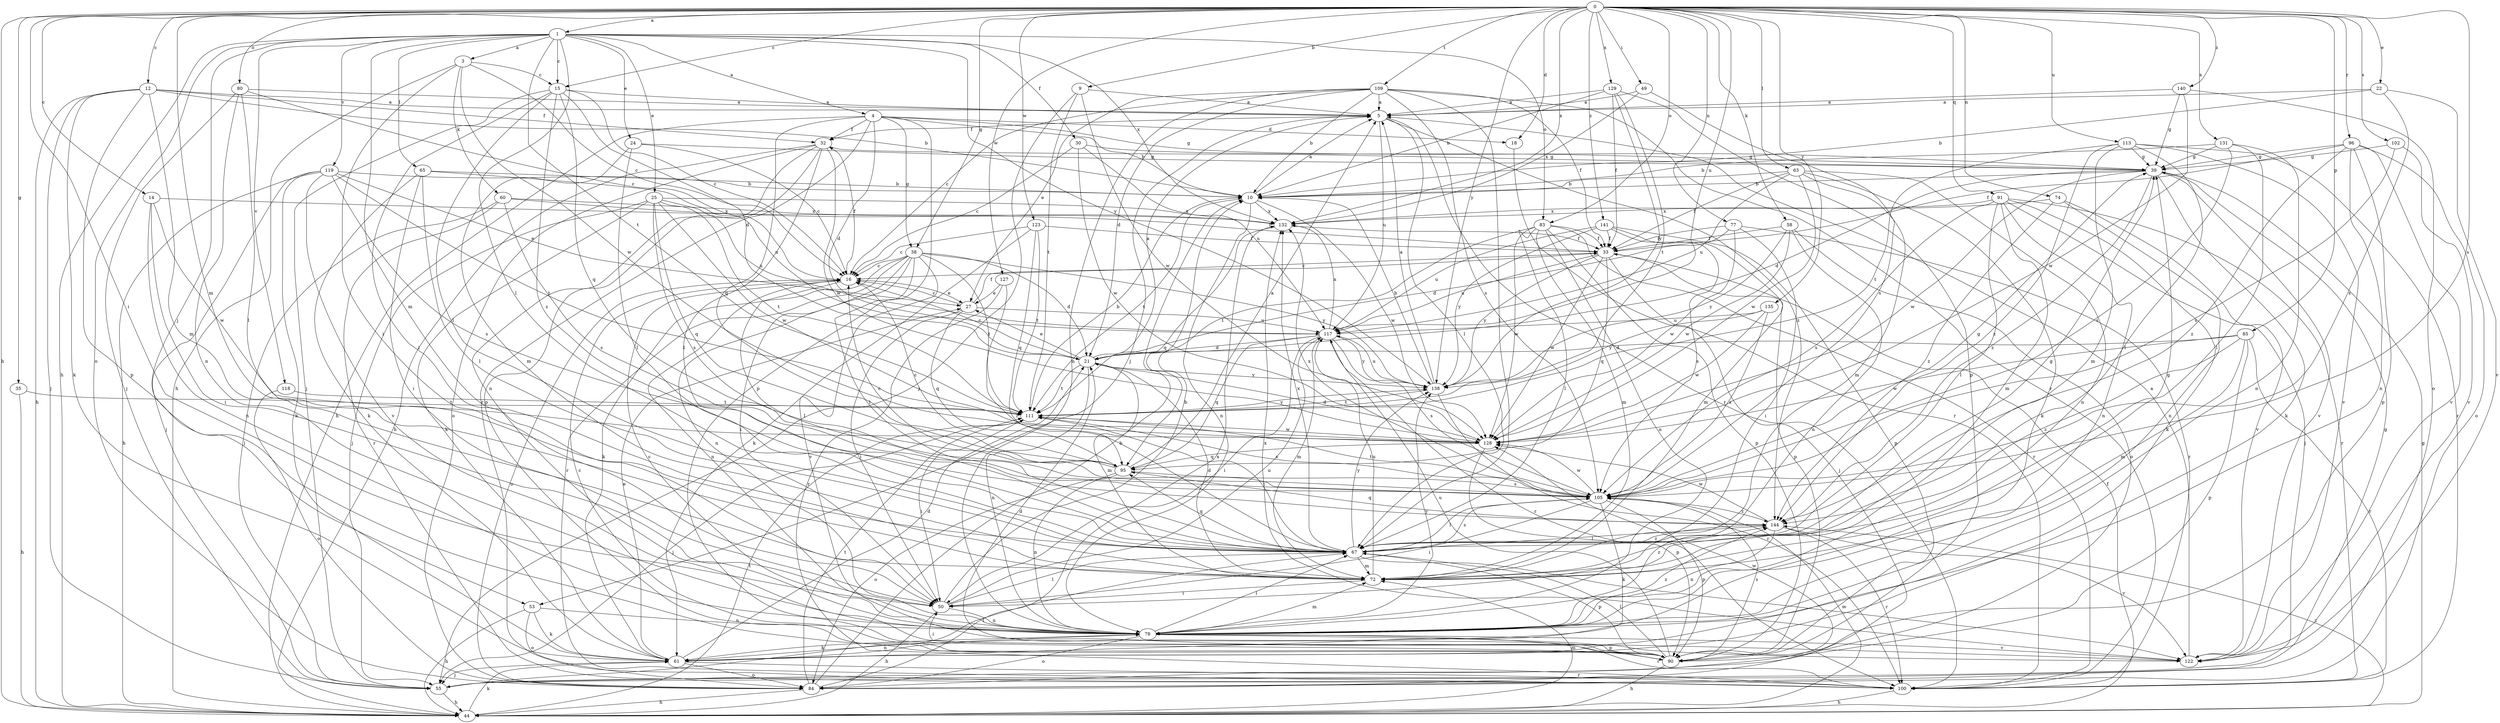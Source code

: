 strict digraph  {
0;
1;
3;
4;
5;
9;
10;
12;
14;
15;
16;
18;
21;
22;
24;
25;
27;
30;
32;
33;
35;
38;
39;
44;
49;
50;
53;
55;
58;
60;
61;
63;
65;
67;
72;
74;
77;
78;
80;
83;
84;
85;
90;
91;
95;
96;
100;
102;
105;
109;
111;
113;
117;
118;
119;
122;
123;
127;
128;
129;
131;
132;
135;
138;
140;
141;
144;
0 -> 1  [label=a];
0 -> 9  [label=b];
0 -> 12  [label=c];
0 -> 14  [label=c];
0 -> 15  [label=c];
0 -> 18  [label=d];
0 -> 22  [label=e];
0 -> 35  [label=g];
0 -> 38  [label=g];
0 -> 44  [label=h];
0 -> 49  [label=i];
0 -> 50  [label=i];
0 -> 58  [label=k];
0 -> 63  [label=l];
0 -> 72  [label=m];
0 -> 74  [label=n];
0 -> 77  [label=n];
0 -> 80  [label=o];
0 -> 83  [label=o];
0 -> 85  [label=p];
0 -> 91  [label=q];
0 -> 96  [label=r];
0 -> 102  [label=s];
0 -> 105  [label=s];
0 -> 109  [label=t];
0 -> 113  [label=u];
0 -> 117  [label=u];
0 -> 123  [label=w];
0 -> 127  [label=w];
0 -> 129  [label=x];
0 -> 131  [label=x];
0 -> 132  [label=x];
0 -> 135  [label=y];
0 -> 138  [label=y];
0 -> 140  [label=z];
0 -> 141  [label=z];
1 -> 3  [label=a];
1 -> 4  [label=a];
1 -> 15  [label=c];
1 -> 24  [label=e];
1 -> 25  [label=e];
1 -> 30  [label=f];
1 -> 44  [label=h];
1 -> 53  [label=j];
1 -> 65  [label=l];
1 -> 67  [label=l];
1 -> 72  [label=m];
1 -> 83  [label=o];
1 -> 84  [label=o];
1 -> 111  [label=t];
1 -> 118  [label=v];
1 -> 119  [label=v];
1 -> 132  [label=x];
1 -> 138  [label=y];
3 -> 15  [label=c];
3 -> 16  [label=c];
3 -> 44  [label=h];
3 -> 50  [label=i];
3 -> 60  [label=k];
3 -> 128  [label=w];
4 -> 10  [label=b];
4 -> 18  [label=d];
4 -> 21  [label=d];
4 -> 32  [label=f];
4 -> 38  [label=g];
4 -> 39  [label=g];
4 -> 44  [label=h];
4 -> 90  [label=p];
4 -> 95  [label=q];
4 -> 100  [label=r];
5 -> 32  [label=f];
5 -> 53  [label=j];
5 -> 67  [label=l];
5 -> 100  [label=r];
5 -> 117  [label=u];
5 -> 144  [label=z];
9 -> 5  [label=a];
9 -> 55  [label=j];
9 -> 111  [label=t];
9 -> 128  [label=w];
10 -> 5  [label=a];
10 -> 78  [label=n];
10 -> 111  [label=t];
10 -> 128  [label=w];
10 -> 132  [label=x];
12 -> 5  [label=a];
12 -> 10  [label=b];
12 -> 32  [label=f];
12 -> 44  [label=h];
12 -> 55  [label=j];
12 -> 61  [label=k];
12 -> 72  [label=m];
12 -> 90  [label=p];
14 -> 50  [label=i];
14 -> 78  [label=n];
14 -> 128  [label=w];
14 -> 132  [label=x];
15 -> 5  [label=a];
15 -> 16  [label=c];
15 -> 21  [label=d];
15 -> 50  [label=i];
15 -> 55  [label=j];
15 -> 67  [label=l];
15 -> 95  [label=q];
15 -> 144  [label=z];
16 -> 27  [label=e];
16 -> 32  [label=f];
16 -> 67  [label=l];
16 -> 78  [label=n];
16 -> 84  [label=o];
18 -> 100  [label=r];
21 -> 5  [label=a];
21 -> 16  [label=c];
21 -> 27  [label=e];
21 -> 72  [label=m];
21 -> 78  [label=n];
21 -> 111  [label=t];
21 -> 138  [label=y];
22 -> 5  [label=a];
22 -> 10  [label=b];
22 -> 105  [label=s];
22 -> 122  [label=v];
24 -> 16  [label=c];
24 -> 39  [label=g];
24 -> 67  [label=l];
24 -> 72  [label=m];
25 -> 55  [label=j];
25 -> 61  [label=k];
25 -> 95  [label=q];
25 -> 105  [label=s];
25 -> 111  [label=t];
25 -> 117  [label=u];
25 -> 128  [label=w];
25 -> 132  [label=x];
27 -> 16  [label=c];
27 -> 33  [label=f];
27 -> 50  [label=i];
27 -> 95  [label=q];
27 -> 117  [label=u];
30 -> 16  [label=c];
30 -> 39  [label=g];
30 -> 117  [label=u];
30 -> 128  [label=w];
32 -> 39  [label=g];
32 -> 44  [label=h];
32 -> 67  [label=l];
32 -> 78  [label=n];
32 -> 84  [label=o];
32 -> 90  [label=p];
32 -> 128  [label=w];
33 -> 16  [label=c];
33 -> 55  [label=j];
33 -> 90  [label=p];
33 -> 95  [label=q];
33 -> 117  [label=u];
33 -> 128  [label=w];
33 -> 138  [label=y];
35 -> 44  [label=h];
35 -> 111  [label=t];
38 -> 16  [label=c];
38 -> 21  [label=d];
38 -> 50  [label=i];
38 -> 61  [label=k];
38 -> 67  [label=l];
38 -> 78  [label=n];
38 -> 100  [label=r];
38 -> 111  [label=t];
38 -> 122  [label=v];
38 -> 138  [label=y];
39 -> 10  [label=b];
39 -> 21  [label=d];
39 -> 61  [label=k];
39 -> 122  [label=v];
39 -> 128  [label=w];
39 -> 144  [label=z];
44 -> 33  [label=f];
44 -> 39  [label=g];
44 -> 61  [label=k];
44 -> 72  [label=m];
44 -> 105  [label=s];
44 -> 111  [label=t];
44 -> 144  [label=z];
49 -> 5  [label=a];
49 -> 105  [label=s];
49 -> 132  [label=x];
50 -> 10  [label=b];
50 -> 44  [label=h];
50 -> 67  [label=l];
50 -> 78  [label=n];
50 -> 117  [label=u];
53 -> 44  [label=h];
53 -> 61  [label=k];
53 -> 78  [label=n];
53 -> 84  [label=o];
55 -> 39  [label=g];
55 -> 44  [label=h];
55 -> 67  [label=l];
58 -> 33  [label=f];
58 -> 78  [label=n];
58 -> 84  [label=o];
58 -> 128  [label=w];
58 -> 138  [label=y];
60 -> 33  [label=f];
60 -> 55  [label=j];
60 -> 100  [label=r];
60 -> 105  [label=s];
60 -> 132  [label=x];
61 -> 21  [label=d];
61 -> 27  [label=e];
61 -> 55  [label=j];
61 -> 78  [label=n];
61 -> 84  [label=o];
61 -> 100  [label=r];
63 -> 10  [label=b];
63 -> 33  [label=f];
63 -> 61  [label=k];
63 -> 72  [label=m];
63 -> 78  [label=n];
63 -> 117  [label=u];
63 -> 128  [label=w];
65 -> 10  [label=b];
65 -> 50  [label=i];
65 -> 61  [label=k];
65 -> 67  [label=l];
65 -> 117  [label=u];
67 -> 39  [label=g];
67 -> 72  [label=m];
67 -> 90  [label=p];
67 -> 95  [label=q];
67 -> 105  [label=s];
67 -> 111  [label=t];
67 -> 122  [label=v];
67 -> 132  [label=x];
67 -> 138  [label=y];
67 -> 144  [label=z];
72 -> 21  [label=d];
72 -> 39  [label=g];
72 -> 50  [label=i];
72 -> 117  [label=u];
72 -> 144  [label=z];
74 -> 78  [label=n];
74 -> 122  [label=v];
74 -> 132  [label=x];
74 -> 144  [label=z];
77 -> 21  [label=d];
77 -> 33  [label=f];
77 -> 50  [label=i];
77 -> 100  [label=r];
77 -> 128  [label=w];
78 -> 16  [label=c];
78 -> 61  [label=k];
78 -> 67  [label=l];
78 -> 72  [label=m];
78 -> 84  [label=o];
78 -> 90  [label=p];
78 -> 100  [label=r];
78 -> 122  [label=v];
78 -> 138  [label=y];
78 -> 144  [label=z];
80 -> 5  [label=a];
80 -> 16  [label=c];
80 -> 55  [label=j];
80 -> 67  [label=l];
80 -> 78  [label=n];
83 -> 33  [label=f];
83 -> 67  [label=l];
83 -> 72  [label=m];
83 -> 78  [label=n];
83 -> 90  [label=p];
83 -> 100  [label=r];
83 -> 111  [label=t];
83 -> 128  [label=w];
84 -> 10  [label=b];
84 -> 44  [label=h];
84 -> 111  [label=t];
84 -> 128  [label=w];
84 -> 132  [label=x];
85 -> 21  [label=d];
85 -> 72  [label=m];
85 -> 90  [label=p];
85 -> 100  [label=r];
85 -> 128  [label=w];
85 -> 144  [label=z];
90 -> 16  [label=c];
90 -> 21  [label=d];
90 -> 44  [label=h];
90 -> 50  [label=i];
90 -> 67  [label=l];
90 -> 105  [label=s];
90 -> 117  [label=u];
91 -> 55  [label=j];
91 -> 61  [label=k];
91 -> 67  [label=l];
91 -> 72  [label=m];
91 -> 78  [label=n];
91 -> 100  [label=r];
91 -> 105  [label=s];
91 -> 132  [label=x];
95 -> 5  [label=a];
95 -> 16  [label=c];
95 -> 78  [label=n];
95 -> 84  [label=o];
95 -> 105  [label=s];
96 -> 33  [label=f];
96 -> 39  [label=g];
96 -> 78  [label=n];
96 -> 84  [label=o];
96 -> 90  [label=p];
96 -> 122  [label=v];
96 -> 144  [label=z];
100 -> 44  [label=h];
102 -> 39  [label=g];
102 -> 105  [label=s];
102 -> 122  [label=v];
105 -> 16  [label=c];
105 -> 39  [label=g];
105 -> 50  [label=i];
105 -> 61  [label=k];
105 -> 67  [label=l];
105 -> 90  [label=p];
105 -> 111  [label=t];
105 -> 128  [label=w];
105 -> 132  [label=x];
105 -> 144  [label=z];
109 -> 5  [label=a];
109 -> 10  [label=b];
109 -> 16  [label=c];
109 -> 21  [label=d];
109 -> 27  [label=e];
109 -> 33  [label=f];
109 -> 67  [label=l];
109 -> 78  [label=n];
109 -> 100  [label=r];
109 -> 105  [label=s];
111 -> 10  [label=b];
111 -> 50  [label=i];
111 -> 55  [label=j];
111 -> 105  [label=s];
111 -> 128  [label=w];
111 -> 138  [label=y];
113 -> 39  [label=g];
113 -> 67  [label=l];
113 -> 72  [label=m];
113 -> 100  [label=r];
113 -> 111  [label=t];
113 -> 122  [label=v];
113 -> 144  [label=z];
117 -> 21  [label=d];
117 -> 50  [label=i];
117 -> 72  [label=m];
117 -> 95  [label=q];
117 -> 100  [label=r];
117 -> 105  [label=s];
117 -> 132  [label=x];
117 -> 138  [label=y];
118 -> 84  [label=o];
118 -> 111  [label=t];
119 -> 10  [label=b];
119 -> 27  [label=e];
119 -> 44  [label=h];
119 -> 55  [label=j];
119 -> 61  [label=k];
119 -> 105  [label=s];
119 -> 111  [label=t];
119 -> 122  [label=v];
122 -> 5  [label=a];
122 -> 132  [label=x];
123 -> 16  [label=c];
123 -> 33  [label=f];
123 -> 61  [label=k];
123 -> 95  [label=q];
123 -> 111  [label=t];
127 -> 27  [label=e];
127 -> 67  [label=l];
127 -> 100  [label=r];
128 -> 21  [label=d];
128 -> 90  [label=p];
128 -> 95  [label=q];
129 -> 5  [label=a];
129 -> 10  [label=b];
129 -> 33  [label=f];
129 -> 90  [label=p];
129 -> 111  [label=t];
129 -> 138  [label=y];
131 -> 10  [label=b];
131 -> 39  [label=g];
131 -> 67  [label=l];
131 -> 78  [label=n];
131 -> 105  [label=s];
132 -> 33  [label=f];
132 -> 95  [label=q];
135 -> 105  [label=s];
135 -> 117  [label=u];
135 -> 128  [label=w];
135 -> 138  [label=y];
138 -> 5  [label=a];
138 -> 10  [label=b];
138 -> 100  [label=r];
138 -> 111  [label=t];
138 -> 117  [label=u];
140 -> 5  [label=a];
140 -> 39  [label=g];
140 -> 84  [label=o];
140 -> 128  [label=w];
141 -> 33  [label=f];
141 -> 72  [label=m];
141 -> 90  [label=p];
141 -> 105  [label=s];
141 -> 117  [label=u];
141 -> 138  [label=y];
144 -> 67  [label=l];
144 -> 78  [label=n];
144 -> 95  [label=q];
144 -> 100  [label=r];
144 -> 122  [label=v];
144 -> 128  [label=w];
}
